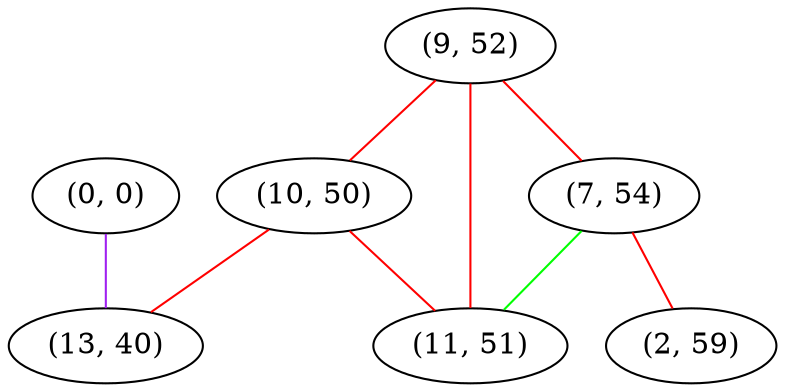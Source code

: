 graph "" {
"(0, 0)";
"(9, 52)";
"(10, 50)";
"(13, 40)";
"(7, 54)";
"(2, 59)";
"(11, 51)";
"(0, 0)" -- "(13, 40)"  [color=purple, key=0, weight=4];
"(9, 52)" -- "(7, 54)"  [color=red, key=0, weight=1];
"(9, 52)" -- "(11, 51)"  [color=red, key=0, weight=1];
"(9, 52)" -- "(10, 50)"  [color=red, key=0, weight=1];
"(10, 50)" -- "(13, 40)"  [color=red, key=0, weight=1];
"(10, 50)" -- "(11, 51)"  [color=red, key=0, weight=1];
"(7, 54)" -- "(2, 59)"  [color=red, key=0, weight=1];
"(7, 54)" -- "(11, 51)"  [color=green, key=0, weight=2];
}
